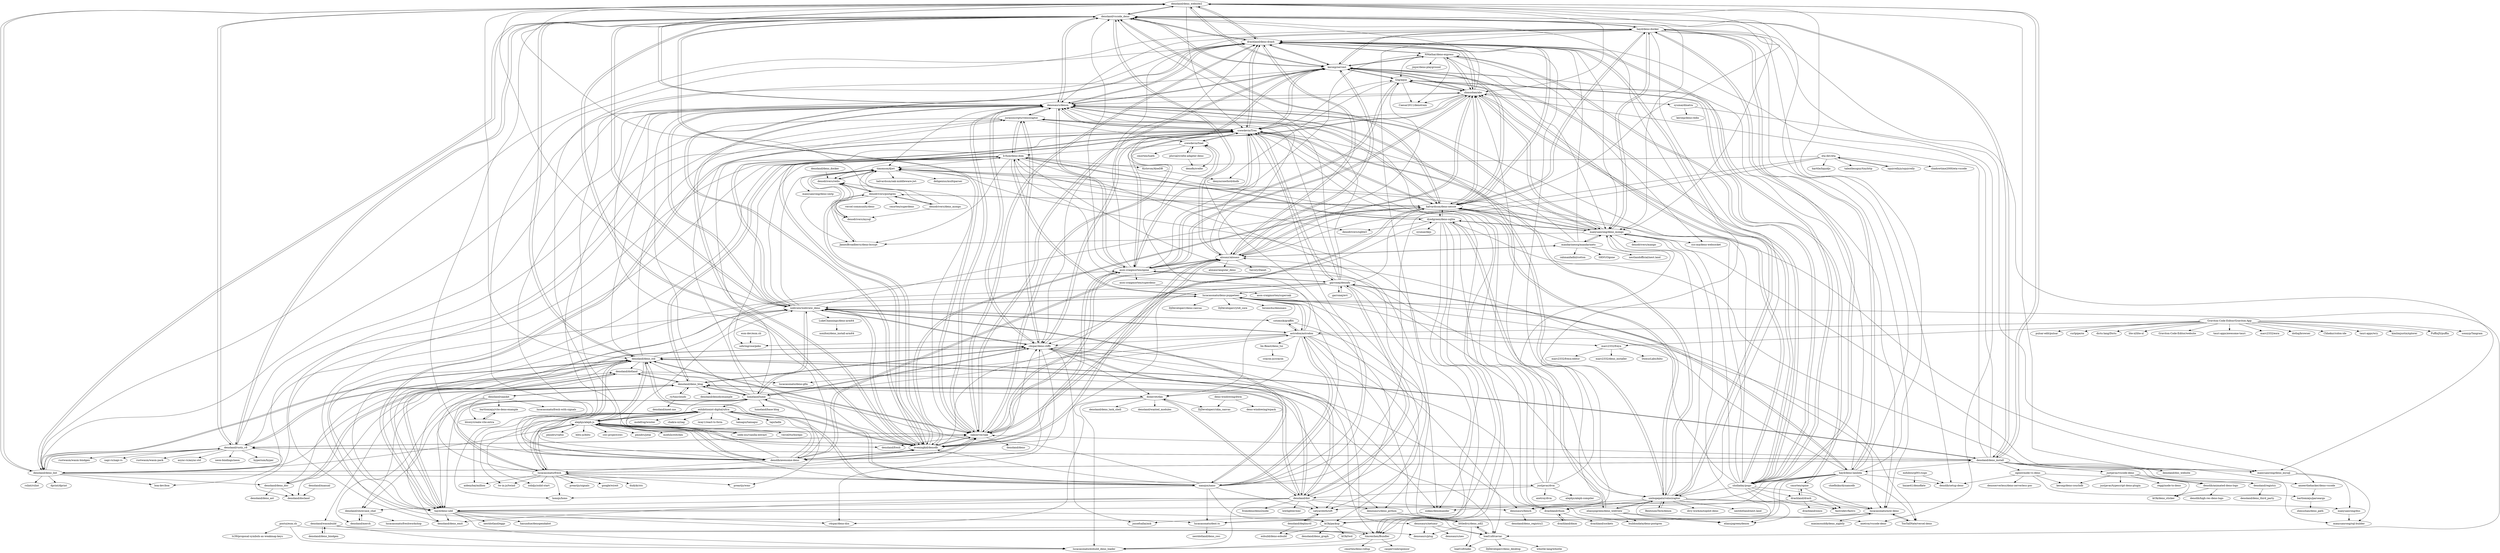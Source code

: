 digraph G {
"denoland/deno_website2" -> "denoland/doc_website"
"denoland/deno_website2" -> "denoland/vscode_deno"
"denoland/deno_website2" -> "denoland/deno_install"
"denoland/deno_website2" -> "drashland/deno-drash"
"denoland/deno_website2" -> "denosaurs/denon"
"denoland/deno_website2" -> "keroxp/servest"
"denoland/deno_website2" -> "denoland/rusty_v8"
"denoland/deno_website2" -> "crewdevio/Trex"
"denoland/deno_website2" -> "denoland/deno_lint"
"denoland/deno_website2" -> "zhmushan/abc"
"denoland/deno_website2" -> "webview/webview_deno"
"denoland/deno_website2" -> "oakserver/oak"
"denoland/deno_website2" -> "manyuanrong/deno_mongo"
"denoland/deno_website2" -> "denoland/deno_std"
"denoland/deno_website2" -> "halvardssm/deno-nessie"
"denoland/rusty_v8" -> "denoland/deno_lint"
"denoland/rusty_v8" -> "denoland/vscode_deno"
"denoland/rusty_v8" -> "denoland/deno_std"
"denoland/rusty_v8" -> "denoland/deno_website2"
"denoland/rusty_v8" -> "boa-dev/boa" ["e"=1]
"denoland/rusty_v8" -> "oakserver/oak"
"denoland/rusty_v8" -> "rustwasm/wasm-bindgen" ["e"=1]
"denoland/rusty_v8" -> "napi-rs/napi-rs" ["e"=1]
"denoland/rusty_v8" -> "denosaurs/denon"
"denoland/rusty_v8" -> "rustwasm/wasm-pack" ["e"=1]
"denoland/rusty_v8" -> "async-rs/async-std" ["e"=1]
"denoland/rusty_v8" -> "neon-bindings/neon" ["e"=1]
"denoland/rusty_v8" -> "denoland/deno_install"
"denoland/rusty_v8" -> "hyperium/hyper" ["e"=1]
"denoland/rusty_v8" -> "webview/webview_deno"
"denolib/awesome-deno" -> "oakserver/oak"
"denolib/awesome-deno" -> "denoland/deno_std"
"denolib/awesome-deno" -> "alephjs/aleph.js"
"denolib/awesome-deno" -> "eveningkid/denodb"
"denolib/awesome-deno" -> "drashland/deno-drash"
"denolib/awesome-deno" -> "alosaur/alosaur"
"denolib/awesome-deno" -> "denosaurs/denon"
"denolib/awesome-deno" -> "denoland/vscode_deno"
"denolib/awesome-deno" -> "zhmushan/abc"
"denolib/awesome-deno" -> "hayd/deno-docker"
"denolib/awesome-deno" -> "webview/webview_deno"
"denolib/awesome-deno" -> "c4spar/deno-cliffy"
"denolib/awesome-deno" -> "keroxp/servest"
"denolib/awesome-deno" -> "asos-craigmorten/opine"
"denolib/awesome-deno" -> "lucacasonato/fresh"
"hayd/deno-docker" -> "manyuanrong/deno_mongo"
"hayd/deno-docker" -> "denolib/setup-deno"
"hayd/deno-docker" -> "axetroy/vscode-deno"
"hayd/deno-docker" -> "hayd/deno-lambda"
"hayd/deno-docker" -> "denoland/vscode_deno"
"hayd/deno-docker" -> "halvardssm/deno-nessie"
"hayd/deno-docker" -> "manyuanrong/deno_mysql"
"hayd/deno-docker" -> "keroxp/servest"
"hayd/deno-docker" -> "denosaurs/denon"
"hayd/deno-docker" -> "umbopepato/velociraptor"
"hayd/deno-docker" -> "sholladay/pogo"
"hayd/deno-docker" -> "siokas/denomander"
"hayd/deno-docker" -> "drashland/deno-drash"
"hayd/deno-docker" -> "c4spar/deno-cliffy"
"hayd/deno-docker" -> "lucacasonato/now-deno"
"dsherret/dax" -> "c4spar/deno-dzx"
"dsherret/dax" -> "lucacasonato/esbuild_deno_loader"
"dsherret/dax" -> "denoland/deno_task_shell"
"dsherret/dax" -> "DjDeveloperr/skia_canvas"
"dsherret/dax" -> "denoland/dnt"
"dsherret/dax" -> "denoland/wanted_modules"
"eta-dev/eta" -> "squirrellyjs/squirrelly"
"eta-dev/eta" -> "nanojsx/nano"
"eta-dev/eta" -> "shadowtime2000/eta-vscode"
"eta-dev/eta" -> "timonson/djwt"
"eta-dev/eta" -> "harttle/liquidjs" ["e"=1]
"eta-dev/eta" -> "talentlessguy/tinyhttp" ["e"=1]
"eta-dev/eta" -> "alosaur/alosaur"
"denoland/deno_lint" -> "denoland/vscode_deno"
"denoland/deno_lint" -> "denoland/rusty_v8"
"denoland/deno_lint" -> "rslint/rslint" ["e"=1]
"denoland/deno_lint" -> "dprint/dprint" ["e"=1]
"denoland/deno_lint" -> "denoland/deno_doc"
"denoland/deno_lint" -> "denoland/deno_std"
"denoland/deno_lint" -> "denoland/deno_website2"
"denoland/deno_lint" -> "denoland/dotland"
"denoland/deno_lint" -> "crewdevio/Trex"
"denoland/deno_lint" -> "denosaurs/denon"
"denoland/deno_lint" -> "boa-dev/boa" ["e"=1]
"denoland/deno_lint" -> "drashland/deno-drash"
"denoland/deno_lint" -> "alephjs/aleph.js"
"denoland/deno_lint" -> "denoland/deno_install"
"denoland/deno_lint" -> "justjavac/dvm"
"lumeland/lume" -> "lucacasonato/fresh"
"lumeland/lume" -> "c4spar/deno-cliffy"
"lumeland/lume" -> "denoland/deno_blog"
"lumeland/lume" -> "webview/webview_deno"
"lumeland/lume" -> "crewdevio/Trex"
"lumeland/lume" -> "hayd/deno-udd"
"lumeland/lume" -> "alephjs/aleph.js"
"lumeland/lume" -> "nanojsx/nano"
"lumeland/lume" -> "eveningkid/denodb"
"lumeland/lume" -> "lumeland/base-blog"
"lumeland/lume" -> "exhibitionist-digital/ultra"
"lumeland/lume" -> "astrodon/astrodon"
"lumeland/lume" -> "denoland/deno_std"
"lumeland/lume" -> "denosaurs/denon"
"lumeland/lume" -> "jurassiscripts/velociraptor"
"postui/esm.sh" -> "timreichen/Bundler"
"postui/esm.sh" -> "lucacasonato/esbuild_deno_loader"
"postui/esm.sh" -> "tc39/proposal-symbols-as-weakmap-keys" ["e"=1]
"BentoumiTech/denox" -> "umbopepato/velociraptor"
"hayd/deno-lambda" -> "lucacasonato/now-deno"
"hayd/deno-lambda" -> "hayd/deno-docker"
"hayd/deno-lambda" -> "kt3k/packup"
"hayd/deno-lambda" -> "denolib/setup-deno"
"hayd/deno-lambda" -> "keroxp/servest"
"hayd/deno-lambda" -> "garronej/denoify"
"hayd/deno-lambda" -> "chiefbiiko/dynamodb"
"hayd/deno-lambda" -> "sholladay/pogo"
"hayd/deno-lambda" -> "lucacasonato/deno-puppeteer"
"hayd/deno-lambda" -> "denoland/deno_website2"
"hayd/deno-lambda" -> "hayd/deno-udd"
"hayd/deno-lambda" -> "satyarohith/sift"
"hayd/deno-lambda" -> "denoland/vscode_deno"
"hayd/deno-lambda" -> "lucacasonato/esbuild_deno_loader"
"hayd/deno-lambda" -> "TooTallNate/vercel-deno"
"denoland/deno_install" -> "denoland/deno_website2"
"denoland/deno_install" -> "denoland/vscode_deno"
"denoland/deno_install" -> "denoland/doc_website"
"denoland/deno_install" -> "denoland/registry"
"denoland/deno_install" -> "denoland/deno_std"
"denoland/deno_install" -> "zhmushan/abc"
"denoland/deno_install" -> "justjavac/vscode-deno"
"denoland/deno_install" -> "drashland/deno-drash"
"denoland/deno_install" -> "denoland/rusty_v8"
"denoland/deno_install" -> "denoland/deno_lint"
"denoland/deno_install" -> "oakserver/oak"
"denoland/deno_install" -> "denolib/animated-deno-logo"
"denoland/deno_install" -> "manyuanrong/deno_mysql"
"denoland/deno_install" -> "hayd/deno-lambda"
"denoland/deno_install" -> "egoist/node-vs-deno"
"oakserver/oak" -> "denolib/awesome-deno"
"oakserver/oak" -> "eveningkid/denodb"
"oakserver/oak" -> "alephjs/aleph.js"
"oakserver/oak" -> "denosaurs/denon"
"oakserver/oak" -> "drashland/deno-drash"
"oakserver/oak" -> "denoland/deno_std"
"oakserver/oak" -> "denoland/vscode_deno"
"oakserver/oak" -> "alosaur/alosaur"
"oakserver/oak" -> "keroxp/servest"
"oakserver/oak" -> "asos-craigmorten/opine"
"oakserver/oak" -> "zhmushan/abc"
"oakserver/oak" -> "denoland/fresh" ["e"=1]
"oakserver/oak" -> "halvardssm/deno-nessie"
"oakserver/oak" -> "denoland/rusty_v8"
"oakserver/oak" -> "denoland/deno" ["e"=1]
"b-fuze/deno-dom" -> "dyedgreen/deno-sqlite"
"b-fuze/deno-dom" -> "denoland/deno_emit"
"b-fuze/deno-dom" -> "lucacasonato/deno-puppeteer"
"b-fuze/deno-dom" -> "timreichen/Bundler"
"b-fuze/deno-dom" -> "denoland/deno_blog"
"b-fuze/deno-dom" -> "satyarohith/sift"
"b-fuze/deno-dom" -> "timonson/djwt"
"b-fuze/deno-dom" -> "sebringrose/peko"
"b-fuze/deno-dom" -> "denodrivers/redis"
"b-fuze/deno-dom" -> "denodrivers/sqlite3"
"b-fuze/deno-dom" -> "hayd/deno-udd"
"b-fuze/deno-dom" -> "JamesBroadberry/deno-bcrypt"
"b-fuze/deno-dom" -> "Kirlovon/AloeDB"
"b-fuze/deno-dom" -> "jurassiscripts/velociraptor"
"b-fuze/deno-dom" -> "lucacasonato/dext.ts"
"alephjs/aleph.js" -> "oakserver/oak"
"alephjs/aleph.js" -> "exhibitionist-digital/ultra"
"alephjs/aleph.js" -> "lucacasonato/fresh"
"alephjs/aleph.js" -> "denoland/fresh" ["e"=1]
"alephjs/aleph.js" -> "eveningkid/denodb"
"alephjs/aleph.js" -> "denolib/awesome-deno"
"alephjs/aleph.js" -> "denoland/deno_std"
"alephjs/aleph.js" -> "denosaurs/denon"
"alephjs/aleph.js" -> "blitz-js/blitz" ["e"=1]
"alephjs/aleph.js" -> "swc-project/swc" ["e"=1]
"alephjs/aleph.js" -> "seek-oss/vanilla-extract" ["e"=1]
"alephjs/aleph.js" -> "pmndrs/jotai" ["e"=1]
"alephjs/aleph.js" -> "modulz/stitches" ["e"=1]
"alephjs/aleph.js" -> "vercel/turborepo" ["e"=1]
"alephjs/aleph.js" -> "pmndrs/valtio" ["e"=1]
"sholladay/pogo" -> "NMathar/deno-express"
"sholladay/pogo" -> "drashland/deno-drash"
"sholladay/pogo" -> "keroxp/servest"
"sholladay/pogo" -> "l2ig/aqua"
"sholladay/pogo" -> "zhmushan/abc"
"sholladay/pogo" -> "manyuanrong/deno_mongo"
"sholladay/pogo" -> "denosaurs/denon"
"sholladay/pogo" -> "eliassjogreen/denon"
"sholladay/pogo" -> "drashland/drash"
"sholladay/pogo" -> "fastrodev/fastro"
"sholladay/pogo" -> "lucacasonato/now-deno"
"sholladay/pogo" -> "hayd/deno-docker"
"sholladay/pogo" -> "umbopepato/velociraptor"
"sholladay/pogo" -> "alosaur/alosaur"
"sholladay/pogo" -> "timonson/djwt"
"dyedgreen/deno-sqlite" -> "b-fuze/deno-dom"
"dyedgreen/deno-sqlite" -> "timreichen/Bundler"
"dyedgreen/deno-sqlite" -> "timonson/djwt"
"dyedgreen/deno-sqlite" -> "eliassjogreen/deno_webview"
"dyedgreen/deno-sqlite" -> "manyuanrong/deno_mongo"
"dyedgreen/deno-sqlite" -> "denodrivers/sqlite3"
"dyedgreen/deno-sqlite" -> "buildondata/deno-postgres"
"dyedgreen/deno-sqlite" -> "syumai/dejs"
"dyedgreen/deno-sqlite" -> "manyuanrong/sql-builder"
"dyedgreen/deno-sqlite" -> "kt3k/packup"
"dyedgreen/deno-sqlite" -> "siokas/denomander"
"dyedgreen/deno-sqlite" -> "halvardssm/deno-nessie"
"garronej/denoify" -> "garronej/evt"
"garronej/denoify" -> "crewdevio/Trex"
"garronej/denoify" -> "denoland/dnt"
"garronej/denoify" -> "asos-craigmorten/opine"
"garronej/denoify" -> "hayd/deno-udd"
"garronej/denoify" -> "umbopepato/velociraptor"
"garronej/denoify" -> "denosaurs/denon"
"garronej/denoify" -> "c4spar/deno-cliffy"
"garronej/denoify" -> "eveningkid/denodb"
"garronej/denoify" -> "denoland/vscode_deno"
"garronej/denoify" -> "hayd/deno-lambda"
"garronej/denoify" -> "lucacasonato/deno-puppeteer"
"garronej/denoify" -> "halvardssm/deno-nessie"
"garronej/denoify" -> "timreichen/Bundler"
"garronej/denoify" -> "jurassiscripts/velociraptor"
"lucacasonato/fresh" -> "alephjs/aleph.js"
"lucacasonato/fresh" -> "exhibitionist-digital/ultra"
"lucacasonato/fresh" -> "lumeland/lume"
"lucacasonato/fresh" -> "nanojsx/nano"
"lucacasonato/fresh" -> "aidenybai/million" ["e"=1]
"lucacasonato/fresh" -> "honojs/hono" ["e"=1]
"lucacasonato/fresh" -> "dudykr/stc" ["e"=1]
"lucacasonato/fresh" -> "eveningkid/denodb"
"lucacasonato/fresh" -> "preactjs/signals" ["e"=1]
"lucacasonato/fresh" -> "oakserver/oak"
"lucacasonato/fresh" -> "tw-in-js/twind" ["e"=1]
"lucacasonato/fresh" -> "solidjs/solid-start" ["e"=1]
"lucacasonato/fresh" -> "preactjs/wmr" ["e"=1]
"lucacasonato/fresh" -> "denoland/deno_std"
"lucacasonato/fresh" -> "google/wireit" ["e"=1]
"nanojsx/nano" -> "astrodon/astrodon"
"nanojsx/nano" -> "lucacasonato/fresh"
"nanojsx/nano" -> "exhibitionist-digital/ultra"
"nanojsx/nano" -> "b-fuze/deno-dom"
"nanojsx/nano" -> "webview/webview_deno"
"nanojsx/nano" -> "crewdevio/Trex"
"nanojsx/nano" -> "crewdevio/Snel"
"nanojsx/nano" -> "satyarohith/sift"
"nanojsx/nano" -> "lumeland/lume"
"nanojsx/nano" -> "eveningkid/denodb"
"nanojsx/nano" -> "lucacasonato/dext.ts"
"nanojsx/nano" -> "kt3k/packup"
"nanojsx/nano" -> "alephjs/aleph.js"
"nanojsx/nano" -> "denoland/deno_blog"
"nanojsx/nano" -> "honojs/hono" ["e"=1]
"webview/webview_deno" -> "astrodon/astrodon"
"webview/webview_deno" -> "denosaurs/denon"
"webview/webview_deno" -> "cztomsik/graffiti"
"webview/webview_deno" -> "lucacasonato/deno-puppeteer"
"webview/webview_deno" -> "crewdevio/Trex"
"webview/webview_deno" -> "c4spar/deno-cliffy"
"webview/webview_deno" -> "b-fuze/deno-dom"
"webview/webview_deno" -> "timonson/djwt"
"webview/webview_deno" -> "hayd/deno-udd"
"webview/webview_deno" -> "denoland/vscode_deno"
"webview/webview_deno" -> "halvardssm/deno-nessie"
"webview/webview_deno" -> "eveningkid/denodb"
"webview/webview_deno" -> "LukeChannings/deno-arm64"
"webview/webview_deno" -> "nanojsx/nano"
"webview/webview_deno" -> "lumeland/lume"
"marc2332/freya" -> "DioxusLabs/blitz" ["e"=1]
"marc2332/freya" -> "marc2332/freya-editor"
"marc2332/freya" -> "marc2332/deno_installer"
"denoland/deno_std" -> "oakserver/oak"
"denoland/deno_std" -> "denoland/vscode_deno"
"denoland/deno_std" -> "denoland/rusty_v8"
"denoland/deno_std" -> "denoland/deno_lint"
"denoland/deno_std" -> "denolib/awesome-deno"
"denoland/deno_std" -> "c4spar/deno-cliffy"
"denoland/deno_std" -> "denosaurs/denon"
"denoland/deno_std" -> "alephjs/aleph.js"
"denoland/deno_std" -> "eveningkid/denodb"
"denoland/deno_std" -> "denoland/deno_doc"
"denoland/deno_std" -> "denoland/dnt"
"denoland/deno_std" -> "denoland/deno_install"
"denoland/deno_std" -> "denoland/dotland"
"denoland/deno_std" -> "webview/webview_deno"
"denoland/deno_std" -> "jurassiscripts/velociraptor"
"denoland/deno_docker" -> "denodrivers/redis"
"exhibitionist-digital/ultra" -> "alephjs/aleph.js"
"exhibitionist-digital/ultra" -> "lucacasonato/fresh"
"exhibitionist-digital/ultra" -> "honojs/hono" ["e"=1]
"exhibitionist-digital/ultra" -> "tajo/ladle" ["e"=1]
"exhibitionist-digital/ultra" -> "solidjs/solid-start" ["e"=1]
"exhibitionist-digital/ultra" -> "molefrog/wouter" ["e"=1]
"exhibitionist-digital/ultra" -> "nanojsx/nano"
"exhibitionist-digital/ultra" -> "tw-in-js/twind" ["e"=1]
"exhibitionist-digital/ultra" -> "vercel/turborepo" ["e"=1]
"exhibitionist-digital/ultra" -> "chakra-ui/zag" ["e"=1]
"exhibitionist-digital/ultra" -> "seek-oss/vanilla-extract" ["e"=1]
"exhibitionist-digital/ultra" -> "aidenybai/million" ["e"=1]
"exhibitionist-digital/ultra" -> "iway1/react-ts-form" ["e"=1]
"exhibitionist-digital/ultra" -> "tamagui/tamagui" ["e"=1]
"exhibitionist-digital/ultra" -> "preactjs/wmr" ["e"=1]
"egoist/node-vs-deno" -> "denoland/registry"
"egoist/node-vs-deno" -> "keroxp/deno-couchdb"
"egoist/node-vs-deno" -> "denoserverless/deno-serverless-poc"
"egoist/node-vs-deno" -> "bartlomieju/parseargs"
"egoist/node-vs-deno" -> "denolib/setup-deno"
"JamesBroadberry/deno-bcrypt" -> "timonson/djwt"
"timonson/djwt" -> "JamesBroadberry/deno-bcrypt"
"timonson/djwt" -> "halvardssm/oak-middleware-jwt"
"timonson/djwt" -> "manyuanrong/deno-smtp"
"timonson/djwt" -> "timreichen/Bundler"
"timonson/djwt" -> "denodrivers/redis"
"timonson/djwt" -> "deligenius/multiparser"
"eveningkid/denodb" -> "oakserver/oak"
"eveningkid/denodb" -> "denosaurs/denon"
"eveningkid/denodb" -> "halvardssm/deno-nessie"
"eveningkid/denodb" -> "drashland/deno-drash"
"eveningkid/denodb" -> "alephjs/aleph.js"
"eveningkid/denodb" -> "asos-craigmorten/opine"
"eveningkid/denodb" -> "denodrivers/postgres"
"eveningkid/denodb" -> "crewdevio/Trex"
"eveningkid/denodb" -> "denoland/deno_std"
"eveningkid/denodb" -> "alosaur/alosaur"
"eveningkid/denodb" -> "denolib/awesome-deno"
"eveningkid/denodb" -> "denoland/vscode_deno"
"eveningkid/denodb" -> "webview/webview_deno"
"eveningkid/denodb" -> "c4spar/deno-cliffy"
"eveningkid/denodb" -> "dyedgreen/deno-sqlite"
"denosaurs/deno_python" -> "littledivy/deno_sdl2"
"denosaurs/deno_python" -> "load1n9/caviar"
"denosaurs/netsaur" -> "denosaurs/neo"
"denosaurs/netsaur" -> "denosaurs/plug"
"denosaurs/netsaur" -> "load1n9/caviar"
"NMathar/deno-express" -> "jinjor/deno-playground"
"NMathar/deno-express" -> "ryo-ma/deno-websocket"
"NMathar/deno-express" -> "sholladay/pogo"
"NMathar/deno-express" -> "keroxp/servest"
"NMathar/deno-express" -> "Caesar2011/denotrain"
"NMathar/deno-express" -> "drashland/deno-drash"
"NMathar/deno-express" -> "zhmushan/abc"
"NMathar/deno-express" -> "manyuanrong/deno_mongo"
"NMathar/deno-express" -> "l2ig/aqua"
"zhmushan/abc" -> "l2ig/aqua"
"zhmushan/abc" -> "alosaur/alosaur"
"zhmushan/abc" -> "keroxp/servest"
"zhmushan/abc" -> "drashland/deno-drash"
"zhmushan/abc" -> "Caesar2011/denotrain"
"zhmushan/abc" -> "NMathar/deno-express"
"zhmushan/abc" -> "halvardssm/deno-nessie"
"zhmushan/abc" -> "manyuanrong/deno_mongo"
"zhmushan/abc" -> "denosaurs/denon"
"zhmushan/abc" -> "oakserver/oak"
"zhmushan/abc" -> "asos-craigmorten/opine"
"zhmushan/abc" -> "crewdevio/Trex"
"zhmushan/abc" -> "sholladay/pogo"
"zhmushan/abc" -> "syumai/dinatra"
"zhmushan/abc" -> "denoland/vscode_deno"
"denoland/dnt" -> "dsherret/dax"
"denoland/dnt" -> "fromdeno/deno2node"
"denoland/dnt" -> "lucacasonato/esbuild_deno_loader"
"denoland/dnt" -> "hayd/deno-udd"
"denoland/dnt" -> "c4spar/deno-cliffy"
"denoland/dnt" -> "denoland/deno_emit"
"denoland/dnt" -> "satyarohith/sift"
"denoland/dnt" -> "garronej/denoify"
"denoland/dnt" -> "denosaurs/deno_python"
"denoland/dnt" -> "b-fuze/deno-dom"
"denoland/dnt" -> "denoland/showcase_chat"
"denoland/dnt" -> "denoland/deno_blog"
"denoland/dnt" -> "denosaurs/bench"
"denoland/dnt" -> "lowlighter/xml"
"denoland/dnt" -> "denoland/deno_std"
"crewdevio/Trex" -> "denosaurs/denon"
"crewdevio/Trex" -> "jurassiscripts/velociraptor"
"crewdevio/Trex" -> "hayd/deno-udd"
"crewdevio/Trex" -> "crewdevio/Snel"
"crewdevio/Trex" -> "drashland/deno-drash"
"crewdevio/Trex" -> "c4spar/deno-cliffy"
"crewdevio/Trex" -> "drashland/rhum"
"crewdevio/Trex" -> "asos-craigmorten/opine"
"crewdevio/Trex" -> "l2ig/aqua"
"crewdevio/Trex" -> "umbopepato/velociraptor"
"crewdevio/Trex" -> "eveningkid/denodb"
"crewdevio/Trex" -> "garronej/denoify"
"crewdevio/Trex" -> "webview/webview_deno"
"crewdevio/Trex" -> "keroxp/servest"
"crewdevio/Trex" -> "halvardssm/deno-nessie"
"halvardssm/deno-nessie" -> "denosaurs/denon"
"halvardssm/deno-nessie" -> "drashland/deno-drash"
"halvardssm/deno-nessie" -> "keroxp/servest"
"halvardssm/deno-nessie" -> "eveningkid/denodb"
"halvardssm/deno-nessie" -> "denodrivers/postgres"
"halvardssm/deno-nessie" -> "denoland/vscode_deno"
"halvardssm/deno-nessie" -> "manyuanrong/deno_mongo"
"halvardssm/deno-nessie" -> "zhmushan/abc"
"halvardssm/deno-nessie" -> "crewdevio/Trex"
"halvardssm/deno-nessie" -> "umbopepato/velociraptor"
"halvardssm/deno-nessie" -> "timonson/djwt"
"halvardssm/deno-nessie" -> "manyuanrong/deno_mysql"
"halvardssm/deno-nessie" -> "dyedgreen/deno-sqlite"
"halvardssm/deno-nessie" -> "oakserver/oak"
"halvardssm/deno-nessie" -> "hayd/deno-docker"
"Graviton-Code-Editor/Graviton-App" -> "marc2332/freya"
"Graviton-Code-Editor/Graviton-App" -> "lite-xl/lite-xl" ["e"=1]
"Graviton-Code-Editor/Graviton-App" -> "astrodon/astrodon"
"Graviton-Code-Editor/Graviton-App" -> "Graviton-Code-Editor/website"
"Graviton-Code-Editor/Graviton-App" -> "tauri-apps/awesome-tauri" ["e"=1]
"Graviton-Code-Editor/Graviton-App" -> "marc2332/eora"
"Graviton-Code-Editor/Graviton-App" -> "dothq/browser" ["e"=1]
"Graviton-Code-Editor/Graviton-App" -> "Chhekur/colon-ide"
"Graviton-Code-Editor/Graviton-App" -> "tauri-apps/wry" ["e"=1]
"Graviton-Code-Editor/Graviton-App" -> "kimlimjustin/xplorer" ["e"=1]
"Graviton-Code-Editor/Graviton-App" -> "PuffinJS/puffin"
"Graviton-Code-Editor/Graviton-App" -> "sonnyp/Tangram" ["e"=1]
"Graviton-Code-Editor/Graviton-App" -> "pulsar-edit/pulsar" ["e"=1]
"Graviton-Code-Editor/Graviton-App" -> "curlpipe/ox" ["e"=1]
"Graviton-Code-Editor/Graviton-App" -> "dictu-lang/Dictu" ["e"=1]
"astrodon/astrodon" -> "webview/webview_deno"
"astrodon/astrodon" -> "load1n9/caviar"
"astrodon/astrodon" -> "nanojsx/nano"
"astrodon/astrodon" -> "denosaurs/deno_python"
"astrodon/astrodon" -> "marc2332/freya"
"astrodon/astrodon" -> "lucacasonato/deno-puppeteer"
"astrodon/astrodon" -> "littledivy/deno_sdl2"
"astrodon/astrodon" -> "cztomsik/graffiti"
"astrodon/astrodon" -> "Im-Beast/deno_tui"
"astrodon/astrodon" -> "c4spar/deno-cliffy"
"astrodon/astrodon" -> "crewdevio/Snel"
"astrodon/astrodon" -> "denosaurs/netsaur"
"astrodon/astrodon" -> "sebringrose/peko"
"astrodon/astrodon" -> "dsherret/dax"
"astrodon/astrodon" -> "lucacasonato/deno-gfm"
"crewdevio/Snel" -> "denofn/svelte"
"crewdevio/Snel" -> "pluvial/svelte-adapter-deno"
"crewdevio/Snel" -> "crewdevio/Trex"
"crewdevio/Snel" -> "cmorten/luath"
"crewdevio/Snel" -> "b-fuze/deno-dom"
"satyarohith/sift" -> "denoland/deployctl"
"manyuanrong/deno_mongo" -> "manyuanrong/deno_mysql"
"manyuanrong/deno_mongo" -> "ryo-ma/deno-websocket"
"manyuanrong/deno_mongo" -> "timonson/djwt"
"manyuanrong/deno_mongo" -> "dyedgreen/deno-sqlite"
"manyuanrong/deno_mongo" -> "denodrivers/mango"
"manyuanrong/deno_mongo" -> "hayd/deno-docker"
"manyuanrong/deno_mongo" -> "JamesBroadberry/deno-bcrypt"
"manyuanrong/deno_mongo" -> "denosaurs/denon"
"manyuanrong/deno_mongo" -> "halvardssm/deno-nessie"
"manyuanrong/deno_mongo" -> "denosaurs/bench"
"manyuanrong/deno_mongo" -> "mandarineorg/mandarinets"
"manyuanrong/deno_mongo" -> "eliassjogreen/denon"
"manyuanrong/deno_mongo" -> "zhmushan/abc"
"alosaur/alosaur" -> "zhmushan/abc"
"alosaur/alosaur" -> "asos-craigmorten/opine"
"alosaur/alosaur" -> "mandarineorg/mandarinets"
"alosaur/alosaur" -> "oakserver/oak"
"alosaur/alosaur" -> "keroxp/servest"
"alosaur/alosaur" -> "drashland/deno-drash"
"alosaur/alosaur" -> "l2ig/aqua"
"alosaur/alosaur" -> "denosaurs/denon"
"alosaur/alosaur" -> "eveningkid/denodb"
"alosaur/alosaur" -> "alosaur/angular_deno"
"alosaur/alosaur" -> "crewdevio/Trex"
"alosaur/alosaur" -> "halvardssm/deno-nessie"
"alosaur/alosaur" -> "denolib/awesome-deno"
"alosaur/alosaur" -> "Savory/Danet"
"alosaur/alosaur" -> "denoland/vscode_deno"
"asos-craigmorten/opine" -> "denosaurs/denon"
"asos-craigmorten/opine" -> "alosaur/alosaur"
"asos-craigmorten/opine" -> "l2ig/aqua"
"asos-craigmorten/opine" -> "crewdevio/Trex"
"asos-craigmorten/opine" -> "eveningkid/denodb"
"asos-craigmorten/opine" -> "asos-craigmorten/superdeno"
"asos-craigmorten/opine" -> "oakserver/oak"
"asos-craigmorten/opine" -> "drashland/deno-drash"
"asos-craigmorten/opine" -> "keroxp/servest"
"asos-craigmorten/opine" -> "zhmushan/abc"
"asos-craigmorten/opine" -> "garronej/denoify"
"asos-craigmorten/opine" -> "manyuanrong/deno_mongo"
"asos-craigmorten/opine" -> "NMathar/deno-express"
"asos-craigmorten/opine" -> "umbopepato/velociraptor"
"asos-craigmorten/opine" -> "denoland/vscode_deno"
"lucacasonato/deno-puppeteer" -> "b-fuze/deno-dom"
"lucacasonato/deno-puppeteer" -> "kt3k/packup"
"lucacasonato/deno-puppeteer" -> "hayd/deno-udd"
"lucacasonato/deno-puppeteer" -> "webview/webview_deno"
"lucacasonato/deno-puppeteer" -> "lucacasonato/now-deno"
"lucacasonato/deno-puppeteer" -> "TooTallNate/vercel-deno"
"lucacasonato/deno-puppeteer" -> "DjDeveloperr/deno-canvas"
"lucacasonato/deno-puppeteer" -> "DjDeveloperr/ytdl_core"
"lucacasonato/deno-puppeteer" -> "load1n9/caviar"
"lucacasonato/deno-puppeteer" -> "hironichu/denosass"
"lucacasonato/deno-puppeteer" -> "satyarohith/sift"
"lucacasonato/deno-puppeteer" -> "dsherret/dax"
"lucacasonato/deno-puppeteer" -> "astrodon/astrodon"
"mandarineorg/mandarinets" -> "alosaur/alosaur"
"mandarineorg/mandarinets" -> "SRNV/Ogone"
"mandarineorg/mandarinets" -> "manyuanrong/deno_mongo"
"mandarineorg/mandarinets" -> "crewdevio/Trex"
"mandarineorg/mandarinets" -> "drashland/deno-drash"
"mandarineorg/mandarinets" -> "nestlandofficial/nest.land" ["e"=1]
"mandarineorg/mandarinets" -> "halvardssm/deno-nessie"
"mandarineorg/mandarinets" -> "rahmanfadhil/cotton"
"justjavac/dvm" -> "axetroy/dvm"
"justjavac/dvm" -> "denosaurs/denon"
"justjavac/dvm" -> "crewdevio/Trex"
"justjavac/dvm" -> "alephjs/aleph-compiler"
"justjavac/dvm" -> "denoland/dnt"
"justjavac/dvm" -> "zhmushan/abc"
"justjavac/dvm" -> "denoland/vscode_deno"
"denoland/deno_bindgen" -> "denoland/wasmbuild"
"esm-dev/esm.sh" -> "sebringrose/peko"
"justjavac/vscode-deno" -> "denolib/animated-deno-logo"
"justjavac/vscode-deno" -> "keroxp/deno-couchdb"
"justjavac/vscode-deno" -> "ameerthehacker/deno-vscode"
"justjavac/vscode-deno" -> "justjavac/typescript-deno-plugin"
"justjavac/vscode-deno" -> "reggi/node-to-deno"
"justjavac/vscode-deno" -> "kt3k/deno_sticker"
"denoland/vscode_deno" -> "denosaurs/denon"
"denoland/vscode_deno" -> "denoland/deno_lint"
"denoland/vscode_deno" -> "oakserver/oak"
"denoland/vscode_deno" -> "denoland/deno_std"
"denoland/vscode_deno" -> "denoland/rusty_v8"
"denoland/vscode_deno" -> "denoland/deno_website2"
"denoland/vscode_deno" -> "drashland/deno-drash"
"denoland/vscode_deno" -> "halvardssm/deno-nessie"
"denoland/vscode_deno" -> "hayd/deno-docker"
"denoland/vscode_deno" -> "eveningkid/denodb"
"denoland/vscode_deno" -> "denoland/deno_install"
"denoland/vscode_deno" -> "webview/webview_deno"
"denoland/vscode_deno" -> "keroxp/servest"
"denoland/vscode_deno" -> "manyuanrong/deno_mongo"
"denoland/vscode_deno" -> "alosaur/alosaur"
"denodrivers/deno_mongo" -> "denodrivers/redis"
"denodrivers/deno_mongo" -> "denodrivers/postgres"
"denodrivers/deno_mongo" -> "timonson/djwt"
"denodrivers/deno_mongo" -> "denodrivers/mysql"
"drashland/deno-drash" -> "keroxp/servest"
"drashland/deno-drash" -> "halvardssm/deno-nessie"
"drashland/deno-drash" -> "oakserver/oak"
"drashland/deno-drash" -> "zhmushan/abc"
"drashland/deno-drash" -> "eveningkid/denodb"
"drashland/deno-drash" -> "sholladay/pogo"
"drashland/deno-drash" -> "crewdevio/Trex"
"drashland/deno-drash" -> "denoland/deno_website2"
"drashland/deno-drash" -> "denosaurs/denon"
"drashland/deno-drash" -> "denoland/vscode_deno"
"drashland/deno-drash" -> "NMathar/deno-express"
"drashland/deno-drash" -> "umbopepato/velociraptor"
"drashland/deno-drash" -> "alosaur/alosaur"
"drashland/deno-drash" -> "drashland/rhum"
"drashland/deno-drash" -> "manyuanrong/deno_mongo"
"denoland/saaskit" -> "lucacasonato/fresh-with-signals"
"denoland/saaskit" -> "bartlomieju/vite-deno-example"
"denoland/saaskit" -> "denoland/showcase_chat"
"denoland/saaskit" -> "denoland/deno_blog"
"denoland/saaskit" -> "bluwy/create-vite-extra"
"denoland/saaskit" -> "denoland/merch"
"cztomsik/graffiti" -> "webview/webview_deno"
"cztomsik/graffiti" -> "astrodon/astrodon"
"cztomsik/graffiti" -> "littledivy/deno_sdl2"
"mdubourg001/ssgo" -> "denolib/setup-deno"
"mdubourg001/ssgo" -> "hazae41/denoflate"
"pluvial/svelte-adapter-deno" -> "crewdevio/Snel"
"pluvial/svelte-adapter-deno" -> "denofn/svelte"
"c4spar/deno-cliffy" -> "hayd/deno-udd"
"c4spar/deno-cliffy" -> "denosaurs/denon"
"c4spar/deno-cliffy" -> "siokas/denomander"
"c4spar/deno-cliffy" -> "crewdevio/Trex"
"c4spar/deno-cliffy" -> "jurassiscripts/velociraptor"
"c4spar/deno-cliffy" -> "c4spar/deno-dzx"
"c4spar/deno-cliffy" -> "denoland/deno_std"
"c4spar/deno-cliffy" -> "denoland/deno_blog"
"c4spar/deno-cliffy" -> "denoland/dnt"
"c4spar/deno-cliffy" -> "jozsefsallai/ask"
"c4spar/deno-cliffy" -> "webview/webview_deno"
"c4spar/deno-cliffy" -> "timreichen/Bundler"
"c4spar/deno-cliffy" -> "dsherret/dax"
"c4spar/deno-cliffy" -> "lumeland/lume"
"c4spar/deno-cliffy" -> "drashland/rhum"
"hayd/deno-udd" -> "c4spar/deno-cliffy"
"hayd/deno-udd" -> "timreichen/Bundler"
"hayd/deno-udd" -> "kt3k/packup"
"hayd/deno-udd" -> "crewdevio/Trex"
"hayd/deno-udd" -> "lucacasonato/esbuild_deno_loader"
"hayd/deno-udd" -> "hasundue/denopendabot"
"hayd/deno-udd" -> "denoland/deno_emit"
"hayd/deno-udd" -> "nestdotland/eggs" ["e"=1]
"hayd/deno-udd" -> "c4spar/deno-dzx"
"keroxp/servest" -> "drashland/deno-drash"
"keroxp/servest" -> "halvardssm/deno-nessie"
"keroxp/servest" -> "zhmushan/abc"
"keroxp/servest" -> "l2ig/aqua"
"keroxp/servest" -> "sholladay/pogo"
"keroxp/servest" -> "NMathar/deno-express"
"keroxp/servest" -> "oakserver/oak"
"keroxp/servest" -> "denosaurs/denon"
"keroxp/servest" -> "denoland/deno_website2"
"keroxp/servest" -> "alosaur/alosaur"
"keroxp/servest" -> "crewdevio/Trex"
"keroxp/servest" -> "asos-craigmorten/opine"
"keroxp/servest" -> "lucacasonato/now-deno"
"keroxp/servest" -> "denoland/vscode_deno"
"keroxp/servest" -> "hayd/deno-docker"
"Im-Beast/deno_tui" -> "crayon-js/crayon"
"LukeChannings/deno-arm64" -> "noxifoxi/deno_install-arm64"
"garronej/evt" -> "garronej/denoify"
"denoland/deployctl" -> "satyarohith/sift"
"denoland/deployctl" -> "esbuild/deno-esbuild"
"denosaurs/denon" -> "eveningkid/denodb"
"denosaurs/denon" -> "crewdevio/Trex"
"denosaurs/denon" -> "halvardssm/deno-nessie"
"denosaurs/denon" -> "oakserver/oak"
"denosaurs/denon" -> "asos-craigmorten/opine"
"denosaurs/denon" -> "webview/webview_deno"
"denosaurs/denon" -> "denoland/vscode_deno"
"denosaurs/denon" -> "umbopepato/velociraptor"
"denosaurs/denon" -> "c4spar/deno-cliffy"
"denosaurs/denon" -> "timonson/djwt"
"denosaurs/denon" -> "drashland/deno-drash"
"denosaurs/denon" -> "jurassiscripts/velociraptor"
"denosaurs/denon" -> "denoland/deno_website2"
"denosaurs/denon" -> "keroxp/servest"
"denosaurs/denon" -> "manyuanrong/deno_mongo"
"l2ig/aqua" -> "zhmushan/abc"
"l2ig/aqua" -> "Caesar2011/denotrain"
"l2ig/aqua" -> "denyncrawford/dndb"
"l2ig/aqua" -> "asos-craigmorten/opine"
"l2ig/aqua" -> "cmorten/opine"
"l2ig/aqua" -> "keroxp/servest"
"l2ig/aqua" -> "sholladay/pogo"
"denodrivers/postgres" -> "denodrivers/redis"
"denodrivers/postgres" -> "halvardssm/deno-nessie"
"denodrivers/postgres" -> "denodrivers/deno_mongo"
"denodrivers/postgres" -> "timonson/djwt"
"denodrivers/postgres" -> "denodrivers/mysql"
"denodrivers/postgres" -> "eveningkid/denodb"
"denodrivers/postgres" -> "vercel-community/deno"
"denodrivers/postgres" -> "cmorten/superdeno"
"denolib/animated-deno-logo" -> "kt3k/deno_sticker"
"denolib/animated-deno-logo" -> "denolib/high-res-deno-logo"
"umbopepato/velociraptor" -> "eliassjogreen/deno_webview"
"umbopepato/velociraptor" -> "BentoumiTech/denox"
"umbopepato/velociraptor" -> "denosaurs/denon"
"umbopepato/velociraptor" -> "siokas/denomander"
"umbopepato/velociraptor" -> "eliassjogreen/denon"
"umbopepato/velociraptor" -> "divy-work/autopilot-deno"
"umbopepato/velociraptor" -> "crewdevio/Trex"
"umbopepato/velociraptor" -> "drashland/deno-drash"
"umbopepato/velociraptor" -> "halvardssm/deno-nessie"
"umbopepato/velociraptor" -> "drashland/rhum"
"umbopepato/velociraptor" -> "lucacasonato/now-deno"
"umbopepato/velociraptor" -> "manyuanrong/deno_mongo"
"umbopepato/velociraptor" -> "nestdotland/nest.land" ["e"=1]
"umbopepato/velociraptor" -> "manyuanrong/dso"
"syumai/dinatra" -> "keroxp/deno-redis"
"syumai/dinatra" -> "ameerthehacker/deno-vscode"
"denodrivers/mysql" -> "denodrivers/redis"
"cmorten/opine" -> "drashland/drash"
"cmorten/opine" -> "fastrodev/fastro"
"cmorten/opine" -> "l2ig/aqua"
"ry/tinyclouds" -> "denoland/deno_blog"
"ry/tinyclouds" -> "denoland/meet-me"
"TooTallNate/vercel-deno" -> "lucacasonato/now-deno"
"manyuanrong/deno-smtp" -> "JamesBroadberry/deno-bcrypt"
"eliassjogreen/deno_webview" -> "axetroy/vscode-deno"
"eliassjogreen/deno_webview" -> "eliassjogreen/denon"
"eliassjogreen/deno_webview" -> "umbopepato/velociraptor"
"eliassjogreen/deno_webview" -> "dyedgreen/deno-sqlite"
"eliassjogreen/deno_webview" -> "buildondata/deno-postgres"
"denoland/deno_blog" -> "ry/tinyclouds"
"denoland/deno_blog" -> "b-fuze/deno-dom"
"denoland/deno_blog" -> "denoland/dotland"
"denoland/deno_blog" -> "denosaurs/deno_python"
"denoland/deno_blog" -> "hayd/deno-udd"
"denoland/deno_blog" -> "c4spar/deno-cliffy"
"denoland/deno_blog" -> "denoland/denobyexample"
"denoland/deno_blog" -> "denoland/deno_emit"
"denoland/deno_blog" -> "dsherret/dax"
"denoland/deno_blog" -> "denoland/wasmbuild"
"denoland/deno_blog" -> "denoland/saaskit"
"denoland/deno_blog" -> "lumeland/lume"
"denoland/deno_blog" -> "denoland/showcase_chat"
"denoland/deno_blog" -> "load1n9/caviar"
"denoland/deno_blog" -> "denoland/dnt"
"denoland/dotland" -> "denoland/deno_doc"
"denoland/dotland" -> "denoland/docland"
"denoland/dotland" -> "denoland/deno_blog"
"denoland/dotland" -> "lucacasonato/deno-gfm"
"denoland/dotland" -> "denosaurs/bench"
"denosaurs/bench" -> "denoland/deno_registry2"
"denoland/deno_doc" -> "denoland/docland"
"denoland/deno_doc" -> "denoland/dotland"
"denoland/deno_doc" -> "denoland/deno_ast"
"Kirlovon/AloeDB" -> "denyncrawford/dndb"
"load1n9/caviar" -> "littledivy/deno_sdl2"
"load1n9/caviar" -> "DjDeveloperr/deno_desktop"
"load1n9/caviar" -> "load1n9/neko"
"load1n9/caviar" -> "whistle-lang/whistle"
"lucacasonato/now-deno" -> "lucacasonato/dext.ts"
"lucacasonato/now-deno" -> "TooTallNate/vercel-deno"
"lucacasonato/now-deno" -> "maximousblk/deno_nightly"
"manyuanrong/deno_mysql" -> "manyuanrong/dso"
"manyuanrong/deno_mysql" -> "manyuanrong/sql-builder"
"drashland/drash" -> "cmorten/opine"
"drashland/drash" -> "fastrodev/fastro"
"drashland/drash" -> "denosaurs/bench"
"drashland/drash" -> "drashland/sinco"
"jurassiscripts/velociraptor" -> "crewdevio/Trex"
"jurassiscripts/velociraptor" -> "c4spar/deno-cliffy"
"jurassiscripts/velociraptor" -> "denosaurs/denon"
"jurassiscripts/velociraptor" -> "hayd/deno-udd"
"jurassiscripts/velociraptor" -> "b-fuze/deno-dom"
"jurassiscripts/velociraptor" -> "denoland/docland"
"jurassiscripts/velociraptor" -> "crewdevio/Snel"
"asos-craigmorten/superdeno" -> "asos-craigmorten/superoak"
"bartlomieju/vite-deno-example" -> "bluwy/create-vite-extra"
"kt3k/packup" -> "timreichen/Bundler"
"kt3k/packup" -> "denoland/deno_graph"
"kt3k/packup" -> "kt3k/twd"
"kt3k/packup" -> "esbuild/deno-esbuild"
"timreichen/Bundler" -> "cmorten/deno-rollup"
"timreichen/Bundler" -> "lucacasonato/esbuild_deno_loader"
"timreichen/Bundler" -> "caspervonb/sponsor"
"squirrellyjs/squirrelly" -> "eta-dev/eta"
"denodrivers/redis" -> "denodrivers/mysql"
"denodrivers/redis" -> "timonson/djwt"
"denodrivers/redis" -> "denodrivers/postgres"
"manyuanrong/dso" -> "manyuanrong/sql-builder"
"littledivy/deno_sdl2" -> "load1n9/caviar"
"littledivy/deno_sdl2" -> "load1n9/neko"
"littledivy/deno_sdl2" -> "denosaurs/plug"
"denoland/merch" -> "denoland/showcase_chat"
"denoland/showcase_chat" -> "denoland/merch"
"denoland/showcase_chat" -> "lucacasonato/freshworkshop"
"denoland/manual" -> "denoland/docland"
"siokas/denomander" -> "jozsefsallai/ask"
"bluwy/create-vite-extra" -> "bartlomieju/vite-deno-example"
"denoland/wasmbuild" -> "denosaurs/plug"
"denoland/wasmbuild" -> "denoland/deno_bindgen"
"denoland/wasmbuild" -> "lucacasonato/esbuild_deno_loader"
"ameerthehacker/deno-vscode" -> "bartlomieju/parseargs"
"drashland/dmm" -> "drashland/rhum"
"denoland/registry" -> "denoland/deno_third_party"
"deno-windowing/dwm" -> "deno-windowing/wpack"
"deno-windowing/dwm" -> "DjDeveloperr/skia_canvas"
"drashland/rhum" -> "drashland/dmm"
"drashland/rhum" -> "drashland/sockets"
"lucacasonato/dext.ts" -> "lucacasonato/now-deno"
"lucacasonato/dext.ts" -> "nestdotland/deno_swc"
"bartlomieju/parseargs" -> "zhmushan/deno_path"
"denoland/deno_website2" ["l"="26.95,-28.39"]
"denoland/doc_website" ["l"="26.876,-28.42"]
"denoland/vscode_deno" ["l"="26.967,-28.378"]
"denoland/deno_install" ["l"="26.903,-28.396"]
"drashland/deno-drash" ["l"="26.969,-28.403"]
"denosaurs/denon" ["l"="26.989,-28.378"]
"keroxp/servest" ["l"="26.985,-28.404"]
"denoland/rusty_v8" ["l"="26.902,-28.357"]
"crewdevio/Trex" ["l"="27.011,-28.376"]
"denoland/deno_lint" ["l"="26.931,-28.342"]
"zhmushan/abc" ["l"="26.961,-28.425"]
"webview/webview_deno" ["l"="27.01,-28.331"]
"oakserver/oak" ["l"="26.93,-28.382"]
"manyuanrong/deno_mongo" ["l"="27.003,-28.423"]
"denoland/deno_std" ["l"="26.965,-28.331"]
"halvardssm/deno-nessie" ["l"="27.001,-28.403"]
"boa-dev/boa" ["l"="-9.176,4.79"]
"rustwasm/wasm-bindgen" ["l"="-9.292,4.846"]
"napi-rs/napi-rs" ["l"="29.018,-27.147"]
"rustwasm/wasm-pack" ["l"="-9.289,4.872"]
"async-rs/async-std" ["l"="-9.12,5.035"]
"neon-bindings/neon" ["l"="-9.247,4.874"]
"hyperium/hyper" ["l"="-9.171,4.907"]
"denolib/awesome-deno" ["l"="26.95,-28.358"]
"alephjs/aleph.js" ["l"="26.924,-28.309"]
"eveningkid/denodb" ["l"="26.986,-28.36"]
"alosaur/alosaur" ["l"="26.947,-28.414"]
"hayd/deno-docker" ["l"="27.014,-28.401"]
"c4spar/deno-cliffy" ["l"="27.038,-28.335"]
"asos-craigmorten/opine" ["l"="26.979,-28.417"]
"lucacasonato/fresh" ["l"="26.961,-28.292"]
"denolib/setup-deno" ["l"="26.88,-28.389"]
"axetroy/vscode-deno" ["l"="27.068,-28.461"]
"hayd/deno-lambda" ["l"="27.034,-28.38"]
"manyuanrong/deno_mysql" ["l"="27.002,-28.451"]
"umbopepato/velociraptor" ["l"="27.026,-28.412"]
"sholladay/pogo" ["l"="27.002,-28.436"]
"siokas/denomander" ["l"="27.054,-28.389"]
"lucacasonato/now-deno" ["l"="27.07,-28.388"]
"dsherret/dax" ["l"="27.104,-28.282"]
"c4spar/deno-dzx" ["l"="27.066,-28.295"]
"lucacasonato/esbuild_deno_loader" ["l"="27.114,-28.319"]
"denoland/deno_task_shell" ["l"="27.148,-28.256"]
"DjDeveloperr/skia_canvas" ["l"="27.168,-28.226"]
"denoland/dnt" ["l"="27.069,-28.314"]
"denoland/wanted_modules" ["l"="27.136,-28.266"]
"eta-dev/eta" ["l"="26.985,-28.483"]
"squirrellyjs/squirrelly" ["l"="26.974,-28.537"]
"nanojsx/nano" ["l"="27.029,-28.311"]
"shadowtime2000/eta-vscode" ["l"="26.975,-28.512"]
"timonson/djwt" ["l"="27.062,-28.423"]
"harttle/liquidjs" ["l"="32.839,-29.595"]
"talentlessguy/tinyhttp" ["l"="25.964,-25.702"]
"rslint/rslint" ["l"="29.056,-27.056"]
"dprint/dprint" ["l"="29.026,-27.109"]
"denoland/deno_doc" ["l"="26.963,-28.27"]
"denoland/dotland" ["l"="27.006,-28.283"]
"justjavac/dvm" ["l"="27.011,-28.357"]
"lumeland/lume" ["l"="27.007,-28.302"]
"denoland/deno_blog" ["l"="27.082,-28.282"]
"hayd/deno-udd" ["l"="27.065,-28.336"]
"lumeland/base-blog" ["l"="26.997,-28.246"]
"exhibitionist-digital/ultra" ["l"="26.936,-28.257"]
"astrodon/astrodon" ["l"="27.051,-28.259"]
"jurassiscripts/velociraptor" ["l"="27.029,-28.347"]
"postui/esm.sh" ["l"="27.203,-28.338"]
"timreichen/Bundler" ["l"="27.112,-28.37"]
"tc39/proposal-symbols-as-weakmap-keys" ["l"="25.248,-31.498"]
"BentoumiTech/denox" ["l"="27.03,-28.46"]
"kt3k/packup" ["l"="27.126,-28.361"]
"garronej/denoify" ["l"="27.046,-28.367"]
"chiefbiiko/dynamodb" ["l"="27.074,-28.372"]
"lucacasonato/deno-puppeteer" ["l"="27.088,-28.318"]
"satyarohith/sift" ["l"="27.109,-28.338"]
"TooTallNate/vercel-deno" ["l"="27.093,-28.377"]
"denoland/registry" ["l"="26.819,-28.383"]
"justjavac/vscode-deno" ["l"="26.791,-28.454"]
"denolib/animated-deno-logo" ["l"="26.808,-28.432"]
"egoist/node-vs-deno" ["l"="26.817,-28.408"]
"denoland/fresh" ["l"="26.653,-25.851"]
"denoland/deno" ["l"="26.893,-26.254"]
"b-fuze/deno-dom" ["l"="27.082,-28.351"]
"dyedgreen/deno-sqlite" ["l"="27.077,-28.405"]
"denoland/deno_emit" ["l"="27.097,-28.304"]
"sebringrose/peko" ["l"="27.097,-28.244"]
"denodrivers/redis" ["l"="27.109,-28.448"]
"denodrivers/sqlite3" ["l"="27.136,-28.395"]
"JamesBroadberry/deno-bcrypt" ["l"="27.081,-28.417"]
"Kirlovon/AloeDB" ["l"="27.122,-28.423"]
"lucacasonato/dext.ts" ["l"="27.105,-28.357"]
"blitz-js/blitz" ["l"="26.371,-25.89"]
"swc-project/swc" ["l"="26.502,-26.068"]
"seek-oss/vanilla-extract" ["l"="26.09,-25.894"]
"pmndrs/jotai" ["l"="26.269,-25.956"]
"modulz/stitches" ["l"="26.01,-25.896"]
"vercel/turborepo" ["l"="26.383,-25.99"]
"pmndrs/valtio" ["l"="26.063,-25.894"]
"NMathar/deno-express" ["l"="26.967,-28.449"]
"l2ig/aqua" ["l"="26.985,-28.449"]
"eliassjogreen/denon" ["l"="27.039,-28.448"]
"drashland/drash" ["l"="27.029,-28.498"]
"fastrodev/fastro" ["l"="27.015,-28.517"]
"eliassjogreen/deno_webview" ["l"="27.084,-28.437"]
"buildondata/deno-postgres" ["l"="27.132,-28.444"]
"syumai/dejs" ["l"="27.159,-28.437"]
"manyuanrong/sql-builder" ["l"="27.05,-28.463"]
"garronej/evt" ["l"="27.113,-28.395"]
"aidenybai/million" ["l"="29.264,-27.148"]
"honojs/hono" ["l"="28.435,-25.16"]
"dudykr/stc" ["l"="29.123,-27.157"]
"preactjs/signals" ["l"="29.212,-27.19"]
"tw-in-js/twind" ["l"="26.141,-25.849"]
"solidjs/solid-start" ["l"="29.267,-27.298"]
"preactjs/wmr" ["l"="26.039,-25.861"]
"google/wireit" ["l"="29.195,-27.099"]
"crewdevio/Snel" ["l"="27.089,-28.334"]
"cztomsik/graffiti" ["l"="27.023,-28.256"]
"LukeChannings/deno-arm64" ["l"="26.981,-28.229"]
"marc2332/freya" ["l"="27.053,-28.16"]
"DioxusLabs/blitz" ["l"="-9.287,4.386"]
"marc2332/freya-editor" ["l"="27.076,-28.138"]
"marc2332/deno_installer" ["l"="27.064,-28.13"]
"denoland/deno_docker" ["l"="27.169,-28.496"]
"tajo/ladle" ["l"="29.274,-27.094"]
"molefrog/wouter" ["l"="25.987,-25.883"]
"chakra-ui/zag" ["l"="29.287,-27.173"]
"iway1/react-ts-form" ["l"="29.31,-27.267"]
"tamagui/tamagui" ["l"="24.562,-29.211"]
"keroxp/deno-couchdb" ["l"="26.783,-28.423"]
"denoserverless/deno-serverless-poc" ["l"="26.777,-28.4"]
"bartlomieju/parseargs" ["l"="26.781,-28.441"]
"halvardssm/oak-middleware-jwt" ["l"="27.084,-28.463"]
"manyuanrong/deno-smtp" ["l"="27.106,-28.43"]
"deligenius/multiparser" ["l"="27.092,-28.452"]
"denodrivers/postgres" ["l"="27.064,-28.444"]
"denosaurs/deno_python" ["l"="27.077,-28.254"]
"littledivy/deno_sdl2" ["l"="27.06,-28.226"]
"load1n9/caviar" ["l"="27.08,-28.232"]
"denosaurs/netsaur" ["l"="27.08,-28.204"]
"denosaurs/neo" ["l"="27.089,-28.165"]
"denosaurs/plug" ["l"="27.1,-28.215"]
"jinjor/deno-playground" ["l"="26.946,-28.505"]
"ryo-ma/deno-websocket" ["l"="26.958,-28.482"]
"Caesar2011/denotrain" ["l"="26.943,-28.467"]
"syumai/dinatra" ["l"="26.844,-28.495"]
"fromdeno/deno2node" ["l"="27.114,-28.296"]
"denoland/showcase_chat" ["l"="27.167,-28.272"]
"denosaurs/bench" ["l"="27.05,-28.407"]
"lowlighter/xml" ["l"="27.122,-28.282"]
"drashland/rhum" ["l"="27.025,-28.431"]
"Graviton-Code-Editor/Graviton-App" ["l"="27.029,-28.127"]
"lite-xl/lite-xl" ["l"="-12.512,25.497"]
"Graviton-Code-Editor/website" ["l"="27.025,-28.103"]
"tauri-apps/awesome-tauri" ["l"="-28.762,-15.834"]
"marc2332/eora" ["l"="27.041,-28.105"]
"dothq/browser" ["l"="22.942,-30.78"]
"Chhekur/colon-ide" ["l"="27.026,-28.083"]
"tauri-apps/wry" ["l"="-28.763,-15.887"]
"kimlimjustin/xplorer" ["l"="-28.79,-15.785"]
"PuffinJS/puffin" ["l"="27.009,-28.107"]
"sonnyp/Tangram" ["l"="-36.322,3.314"]
"pulsar-edit/pulsar" ["l"="-12.535,25.295"]
"curlpipe/ox" ["l"="-12.161,-18.287"]
"dictu-lang/Dictu" ["l"="-11.964,23.673"]
"Im-Beast/deno_tui" ["l"="27.026,-28.193"]
"lucacasonato/deno-gfm" ["l"="27.022,-28.231"]
"denofn/svelte" ["l"="27.163,-28.324"]
"pluvial/svelte-adapter-deno" ["l"="27.144,-28.319"]
"cmorten/luath" ["l"="27.14,-28.338"]
"denoland/deployctl" ["l"="27.168,-28.345"]
"denodrivers/mango" ["l"="27.002,-28.47"]
"mandarineorg/mandarinets" ["l"="26.946,-28.443"]
"alosaur/angular_deno" ["l"="26.903,-28.452"]
"Savory/Danet" ["l"="26.882,-28.45"]
"asos-craigmorten/superdeno" ["l"="26.927,-28.495"]
"DjDeveloperr/deno-canvas" ["l"="27.173,-28.302"]
"DjDeveloperr/ytdl_core" ["l"="27.126,-28.305"]
"hironichu/denosass" ["l"="27.138,-28.296"]
"SRNV/Ogone" ["l"="26.911,-28.474"]
"nestlandofficial/nest.land" ["l"="-12.295,-18.592"]
"rahmanfadhil/cotton" ["l"="26.896,-28.495"]
"axetroy/dvm" ["l"="27.045,-28.427"]
"alephjs/aleph-compiler" ["l"="27.046,-28.321"]
"denoland/deno_bindgen" ["l"="27.156,-28.21"]
"denoland/wasmbuild" ["l"="27.133,-28.241"]
"esm-dev/esm.sh" ["l"="27.13,-28.166"]
"ameerthehacker/deno-vscode" ["l"="26.795,-28.481"]
"justjavac/typescript-deno-plugin" ["l"="26.74,-28.487"]
"reggi/node-to-deno" ["l"="26.745,-28.462"]
"kt3k/deno_sticker" ["l"="26.769,-28.45"]
"denodrivers/deno_mongo" ["l"="27.102,-28.467"]
"denodrivers/mysql" ["l"="27.122,-28.472"]
"denoland/saaskit" ["l"="27.185,-28.246"]
"lucacasonato/fresh-with-signals" ["l"="27.212,-28.223"]
"bartlomieju/vite-deno-example" ["l"="27.239,-28.218"]
"bluwy/create-vite-extra" ["l"="27.247,-28.235"]
"denoland/merch" ["l"="27.211,-28.261"]
"mdubourg001/ssgo" ["l"="26.795,-28.354"]
"hazae41/denoflate" ["l"="26.753,-28.337"]
"jozsefsallai/ask" ["l"="27.066,-28.358"]
"hasundue/denopendabot" ["l"="27.124,-28.331"]
"nestdotland/eggs" ["l"="25.045,-24.239"]
"crayon-js/crayon" ["l"="27.011,-28.169"]
"noxifoxi/deno_install-arm64" ["l"="26.975,-28.198"]
"esbuild/deno-esbuild" ["l"="27.191,-28.364"]
"denyncrawford/dndb" ["l"="27.066,-28.476"]
"cmorten/opine" ["l"="27.002,-28.502"]
"vercel-community/deno" ["l"="27.105,-28.515"]
"cmorten/superdeno" ["l"="27.078,-28.495"]
"denolib/high-res-deno-logo" ["l"="26.763,-28.424"]
"divy-work/autopilot-deno" ["l"="26.987,-28.315"]
"nestdotland/nest.land" ["l"="25.012,-24.24"]
"manyuanrong/dso" ["l"="27.035,-28.476"]
"keroxp/deno-redis" ["l"="26.812,-28.532"]
"ry/tinyclouds" ["l"="27.124,-28.222"]
"denoland/meet-me" ["l"="27.167,-28.175"]
"denoland/denobyexample" ["l"="27.116,-28.252"]
"denoland/docland" ["l"="26.985,-28.261"]
"denoland/deno_registry2" ["l"="27.09,-28.482"]
"denoland/deno_ast" ["l"="26.922,-28.223"]
"DjDeveloperr/deno_desktop" ["l"="27.085,-28.189"]
"load1n9/neko" ["l"="27.06,-28.206"]
"whistle-lang/whistle" ["l"="27.104,-28.197"]
"maximousblk/deno_nightly" ["l"="27.101,-28.408"]
"drashland/sinco" ["l"="27.041,-28.542"]
"asos-craigmorten/superoak" ["l"="26.908,-28.531"]
"denoland/deno_graph" ["l"="27.192,-28.385"]
"kt3k/twd" ["l"="27.171,-28.381"]
"cmorten/deno-rollup" ["l"="27.169,-28.401"]
"caspervonb/sponsor" ["l"="27.145,-28.378"]
"lucacasonato/freshworkshop" ["l"="27.201,-28.278"]
"denoland/manual" ["l"="26.952,-28.202"]
"drashland/dmm" ["l"="27.019,-28.472"]
"denoland/deno_third_party" ["l"="26.775,-28.375"]
"deno-windowing/dwm" ["l"="27.204,-28.191"]
"deno-windowing/wpack" ["l"="27.221,-28.175"]
"drashland/sockets" ["l"="27.049,-28.487"]
"nestdotland/deno_swc" ["l"="27.163,-28.368"]
"zhmushan/deno_path" ["l"="26.752,-28.44"]
}